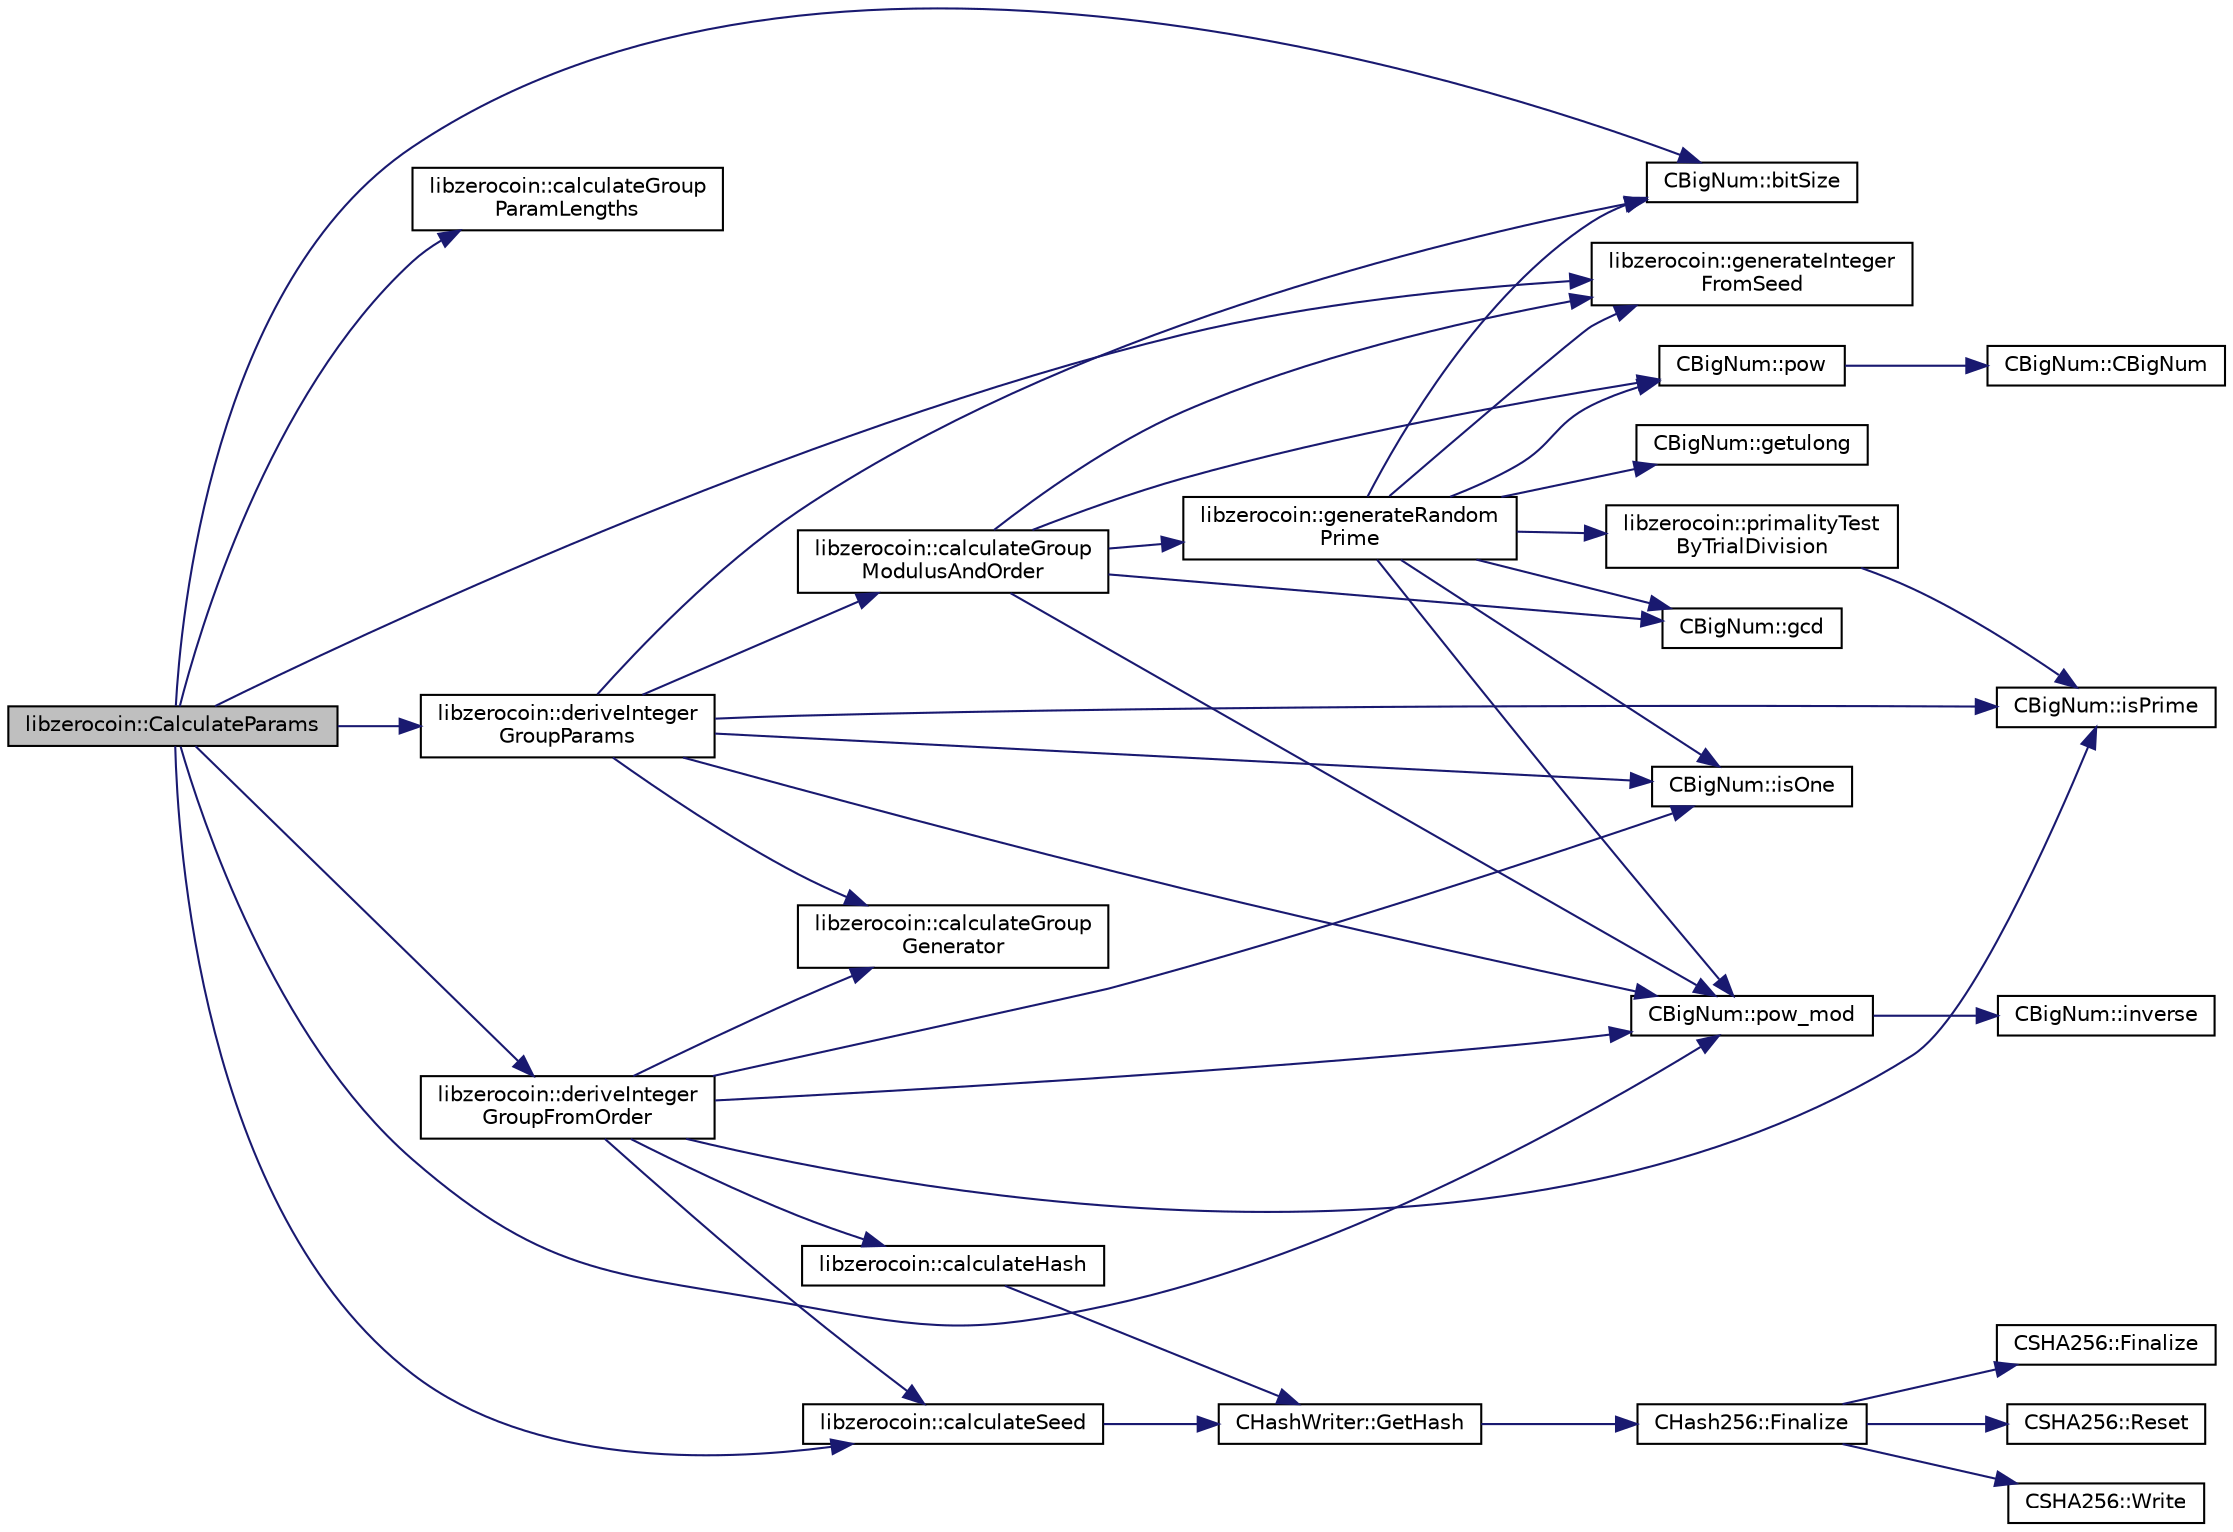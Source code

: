 digraph "libzerocoin::CalculateParams"
{
  edge [fontname="Helvetica",fontsize="10",labelfontname="Helvetica",labelfontsize="10"];
  node [fontname="Helvetica",fontsize="10",shape=record];
  rankdir="LR";
  Node57 [label="libzerocoin::CalculateParams",height=0.2,width=0.4,color="black", fillcolor="grey75", style="filled", fontcolor="black"];
  Node57 -> Node58 [color="midnightblue",fontsize="10",style="solid",fontname="Helvetica"];
  Node58 [label="CBigNum::bitSize",height=0.2,width=0.4,color="black", fillcolor="white", style="filled",URL="$class_c_big_num.html#ab4b035b81263dcba7b996997ecdcea8d",tooltip="Returns the size in bits of the underlying bignum. "];
  Node57 -> Node59 [color="midnightblue",fontsize="10",style="solid",fontname="Helvetica"];
  Node59 [label="libzerocoin::calculateGroup\lParamLengths",height=0.2,width=0.4,color="black", fillcolor="white", style="filled",URL="$namespacelibzerocoin.html#af84d8d406285f665c4e8c60443a57c97",tooltip="Calculate field/group parameter sizes based on a security level. "];
  Node57 -> Node60 [color="midnightblue",fontsize="10",style="solid",fontname="Helvetica"];
  Node60 [label="libzerocoin::deriveInteger\lGroupParams",height=0.2,width=0.4,color="black", fillcolor="white", style="filled",URL="$namespacelibzerocoin.html#a104c1a4d313174893b0de7595bfa7baa",tooltip="Deterministically compute a set of group parameters using NIST procedures. "];
  Node60 -> Node61 [color="midnightblue",fontsize="10",style="solid",fontname="Helvetica"];
  Node61 [label="libzerocoin::calculateGroup\lModulusAndOrder",height=0.2,width=0.4,color="black", fillcolor="white", style="filled",URL="$namespacelibzerocoin.html#ae993b839bf47f3e64151b39abd3a5c08",tooltip="Deterministically compute a group description using NIST procedures. "];
  Node61 -> Node62 [color="midnightblue",fontsize="10",style="solid",fontname="Helvetica"];
  Node62 [label="libzerocoin::generateRandom\lPrime",height=0.2,width=0.4,color="black", fillcolor="white", style="filled",URL="$namespacelibzerocoin.html#a2099b8bbbed1501554a9be21e74b9254",tooltip="Deterministically compute a random prime number. "];
  Node62 -> Node63 [color="midnightblue",fontsize="10",style="solid",fontname="Helvetica"];
  Node63 [label="libzerocoin::generateInteger\lFromSeed",height=0.2,width=0.4,color="black", fillcolor="white", style="filled",URL="$namespacelibzerocoin.html#a6f07f95c6873008f19659311147e7a41"];
  Node62 -> Node64 [color="midnightblue",fontsize="10",style="solid",fontname="Helvetica"];
  Node64 [label="CBigNum::getulong",height=0.2,width=0.4,color="black", fillcolor="white", style="filled",URL="$class_c_big_num.html#a035dfd4984c0dfb5400e83afa11e0d21"];
  Node62 -> Node65 [color="midnightblue",fontsize="10",style="solid",fontname="Helvetica"];
  Node65 [label="libzerocoin::primalityTest\lByTrialDivision",height=0.2,width=0.4,color="black", fillcolor="white", style="filled",URL="$namespacelibzerocoin.html#aeda115c7208be9405f951779ec131494",tooltip="Determines whether a uint32_t is a prime through trial division. "];
  Node65 -> Node66 [color="midnightblue",fontsize="10",style="solid",fontname="Helvetica"];
  Node66 [label="CBigNum::isPrime",height=0.2,width=0.4,color="black", fillcolor="white", style="filled",URL="$class_c_big_num.html#a6d51387c37d74d3c9dfe4fc7aa8affce",tooltip="Miller-Rabin primality test on this element. "];
  Node62 -> Node67 [color="midnightblue",fontsize="10",style="solid",fontname="Helvetica"];
  Node67 [label="CBigNum::pow",height=0.2,width=0.4,color="black", fillcolor="white", style="filled",URL="$class_c_big_num.html#aa8c79c0a8ca34ed34ef315047137ecc7",tooltip="exponentiation with an int. "];
  Node67 -> Node68 [color="midnightblue",fontsize="10",style="solid",fontname="Helvetica"];
  Node68 [label="CBigNum::CBigNum",height=0.2,width=0.4,color="black", fillcolor="white", style="filled",URL="$class_c_big_num.html#a272ed55454635b770e181bddc1a9c071"];
  Node62 -> Node58 [color="midnightblue",fontsize="10",style="solid",fontname="Helvetica"];
  Node62 -> Node69 [color="midnightblue",fontsize="10",style="solid",fontname="Helvetica"];
  Node69 [label="CBigNum::pow_mod",height=0.2,width=0.4,color="black", fillcolor="white", style="filled",URL="$class_c_big_num.html#a949004e3f63921b28b4e245624854289",tooltip="modular exponentiation: this^e mod n "];
  Node69 -> Node70 [color="midnightblue",fontsize="10",style="solid",fontname="Helvetica"];
  Node70 [label="CBigNum::inverse",height=0.2,width=0.4,color="black", fillcolor="white", style="filled",URL="$class_c_big_num.html#ace6cb4447751b27f00139d60dd8ebba4",tooltip="Calculates the inverse of this element mod m. "];
  Node62 -> Node71 [color="midnightblue",fontsize="10",style="solid",fontname="Helvetica"];
  Node71 [label="CBigNum::gcd",height=0.2,width=0.4,color="black", fillcolor="white", style="filled",URL="$class_c_big_num.html#a404a5797d26614e7854947e00d286d36",tooltip="Calculates the greatest common divisor (GCD) of two numbers. "];
  Node62 -> Node72 [color="midnightblue",fontsize="10",style="solid",fontname="Helvetica"];
  Node72 [label="CBigNum::isOne",height=0.2,width=0.4,color="black", fillcolor="white", style="filled",URL="$class_c_big_num.html#a0e237d40f4ea66b930b8136f77fd1349"];
  Node61 -> Node63 [color="midnightblue",fontsize="10",style="solid",fontname="Helvetica"];
  Node61 -> Node67 [color="midnightblue",fontsize="10",style="solid",fontname="Helvetica"];
  Node61 -> Node69 [color="midnightblue",fontsize="10",style="solid",fontname="Helvetica"];
  Node61 -> Node71 [color="midnightblue",fontsize="10",style="solid",fontname="Helvetica"];
  Node60 -> Node73 [color="midnightblue",fontsize="10",style="solid",fontname="Helvetica"];
  Node73 [label="libzerocoin::calculateGroup\lGenerator",height=0.2,width=0.4,color="black", fillcolor="white", style="filled",URL="$namespacelibzerocoin.html#a99d5082673d5c4e4d0f629f986636946",tooltip="Deterministically compute a generator for a given group. "];
  Node60 -> Node58 [color="midnightblue",fontsize="10",style="solid",fontname="Helvetica"];
  Node60 -> Node66 [color="midnightblue",fontsize="10",style="solid",fontname="Helvetica"];
  Node60 -> Node69 [color="midnightblue",fontsize="10",style="solid",fontname="Helvetica"];
  Node60 -> Node72 [color="midnightblue",fontsize="10",style="solid",fontname="Helvetica"];
  Node57 -> Node74 [color="midnightblue",fontsize="10",style="solid",fontname="Helvetica"];
  Node74 [label="libzerocoin::calculateSeed",height=0.2,width=0.4,color="black", fillcolor="white", style="filled",URL="$namespacelibzerocoin.html#af8b666ac58e459ab2faad6df2d001b6c",tooltip="Format a seed string by hashing several values. "];
  Node74 -> Node75 [color="midnightblue",fontsize="10",style="solid",fontname="Helvetica"];
  Node75 [label="CHashWriter::GetHash",height=0.2,width=0.4,color="black", fillcolor="white", style="filled",URL="$class_c_hash_writer.html#ae94a937211502eabf19477630090093a"];
  Node75 -> Node76 [color="midnightblue",fontsize="10",style="solid",fontname="Helvetica"];
  Node76 [label="CHash256::Finalize",height=0.2,width=0.4,color="black", fillcolor="white", style="filled",URL="$class_c_hash256.html#aa8a70c1b7cf24ce7d00240a1131cf4e7"];
  Node76 -> Node77 [color="midnightblue",fontsize="10",style="solid",fontname="Helvetica"];
  Node77 [label="CSHA256::Finalize",height=0.2,width=0.4,color="black", fillcolor="white", style="filled",URL="$class_c_s_h_a256.html#a4259230be0caefa590bc324fc12b9b90"];
  Node76 -> Node78 [color="midnightblue",fontsize="10",style="solid",fontname="Helvetica"];
  Node78 [label="CSHA256::Reset",height=0.2,width=0.4,color="black", fillcolor="white", style="filled",URL="$class_c_s_h_a256.html#a2122395dd5604990eaa0077b43a0e8d4"];
  Node76 -> Node79 [color="midnightblue",fontsize="10",style="solid",fontname="Helvetica"];
  Node79 [label="CSHA256::Write",height=0.2,width=0.4,color="black", fillcolor="white", style="filled",URL="$class_c_s_h_a256.html#a9d7de520a562655da85349372820c883"];
  Node57 -> Node80 [color="midnightblue",fontsize="10",style="solid",fontname="Helvetica"];
  Node80 [label="libzerocoin::deriveInteger\lGroupFromOrder",height=0.2,width=0.4,color="black", fillcolor="white", style="filled",URL="$namespacelibzerocoin.html#a8d4a084866f5f0598e39704cedb96959",tooltip="Deterministically compute a set of group parameters with a specified order. "];
  Node80 -> Node66 [color="midnightblue",fontsize="10",style="solid",fontname="Helvetica"];
  Node80 -> Node74 [color="midnightblue",fontsize="10",style="solid",fontname="Helvetica"];
  Node80 -> Node81 [color="midnightblue",fontsize="10",style="solid",fontname="Helvetica"];
  Node81 [label="libzerocoin::calculateHash",height=0.2,width=0.4,color="black", fillcolor="white", style="filled",URL="$namespacelibzerocoin.html#a2ab9735f14a3fdcdf18e0fd410a6e701"];
  Node81 -> Node75 [color="midnightblue",fontsize="10",style="solid",fontname="Helvetica"];
  Node80 -> Node73 [color="midnightblue",fontsize="10",style="solid",fontname="Helvetica"];
  Node80 -> Node69 [color="midnightblue",fontsize="10",style="solid",fontname="Helvetica"];
  Node80 -> Node72 [color="midnightblue",fontsize="10",style="solid",fontname="Helvetica"];
  Node57 -> Node63 [color="midnightblue",fontsize="10",style="solid",fontname="Helvetica"];
  Node57 -> Node69 [color="midnightblue",fontsize="10",style="solid",fontname="Helvetica"];
}
